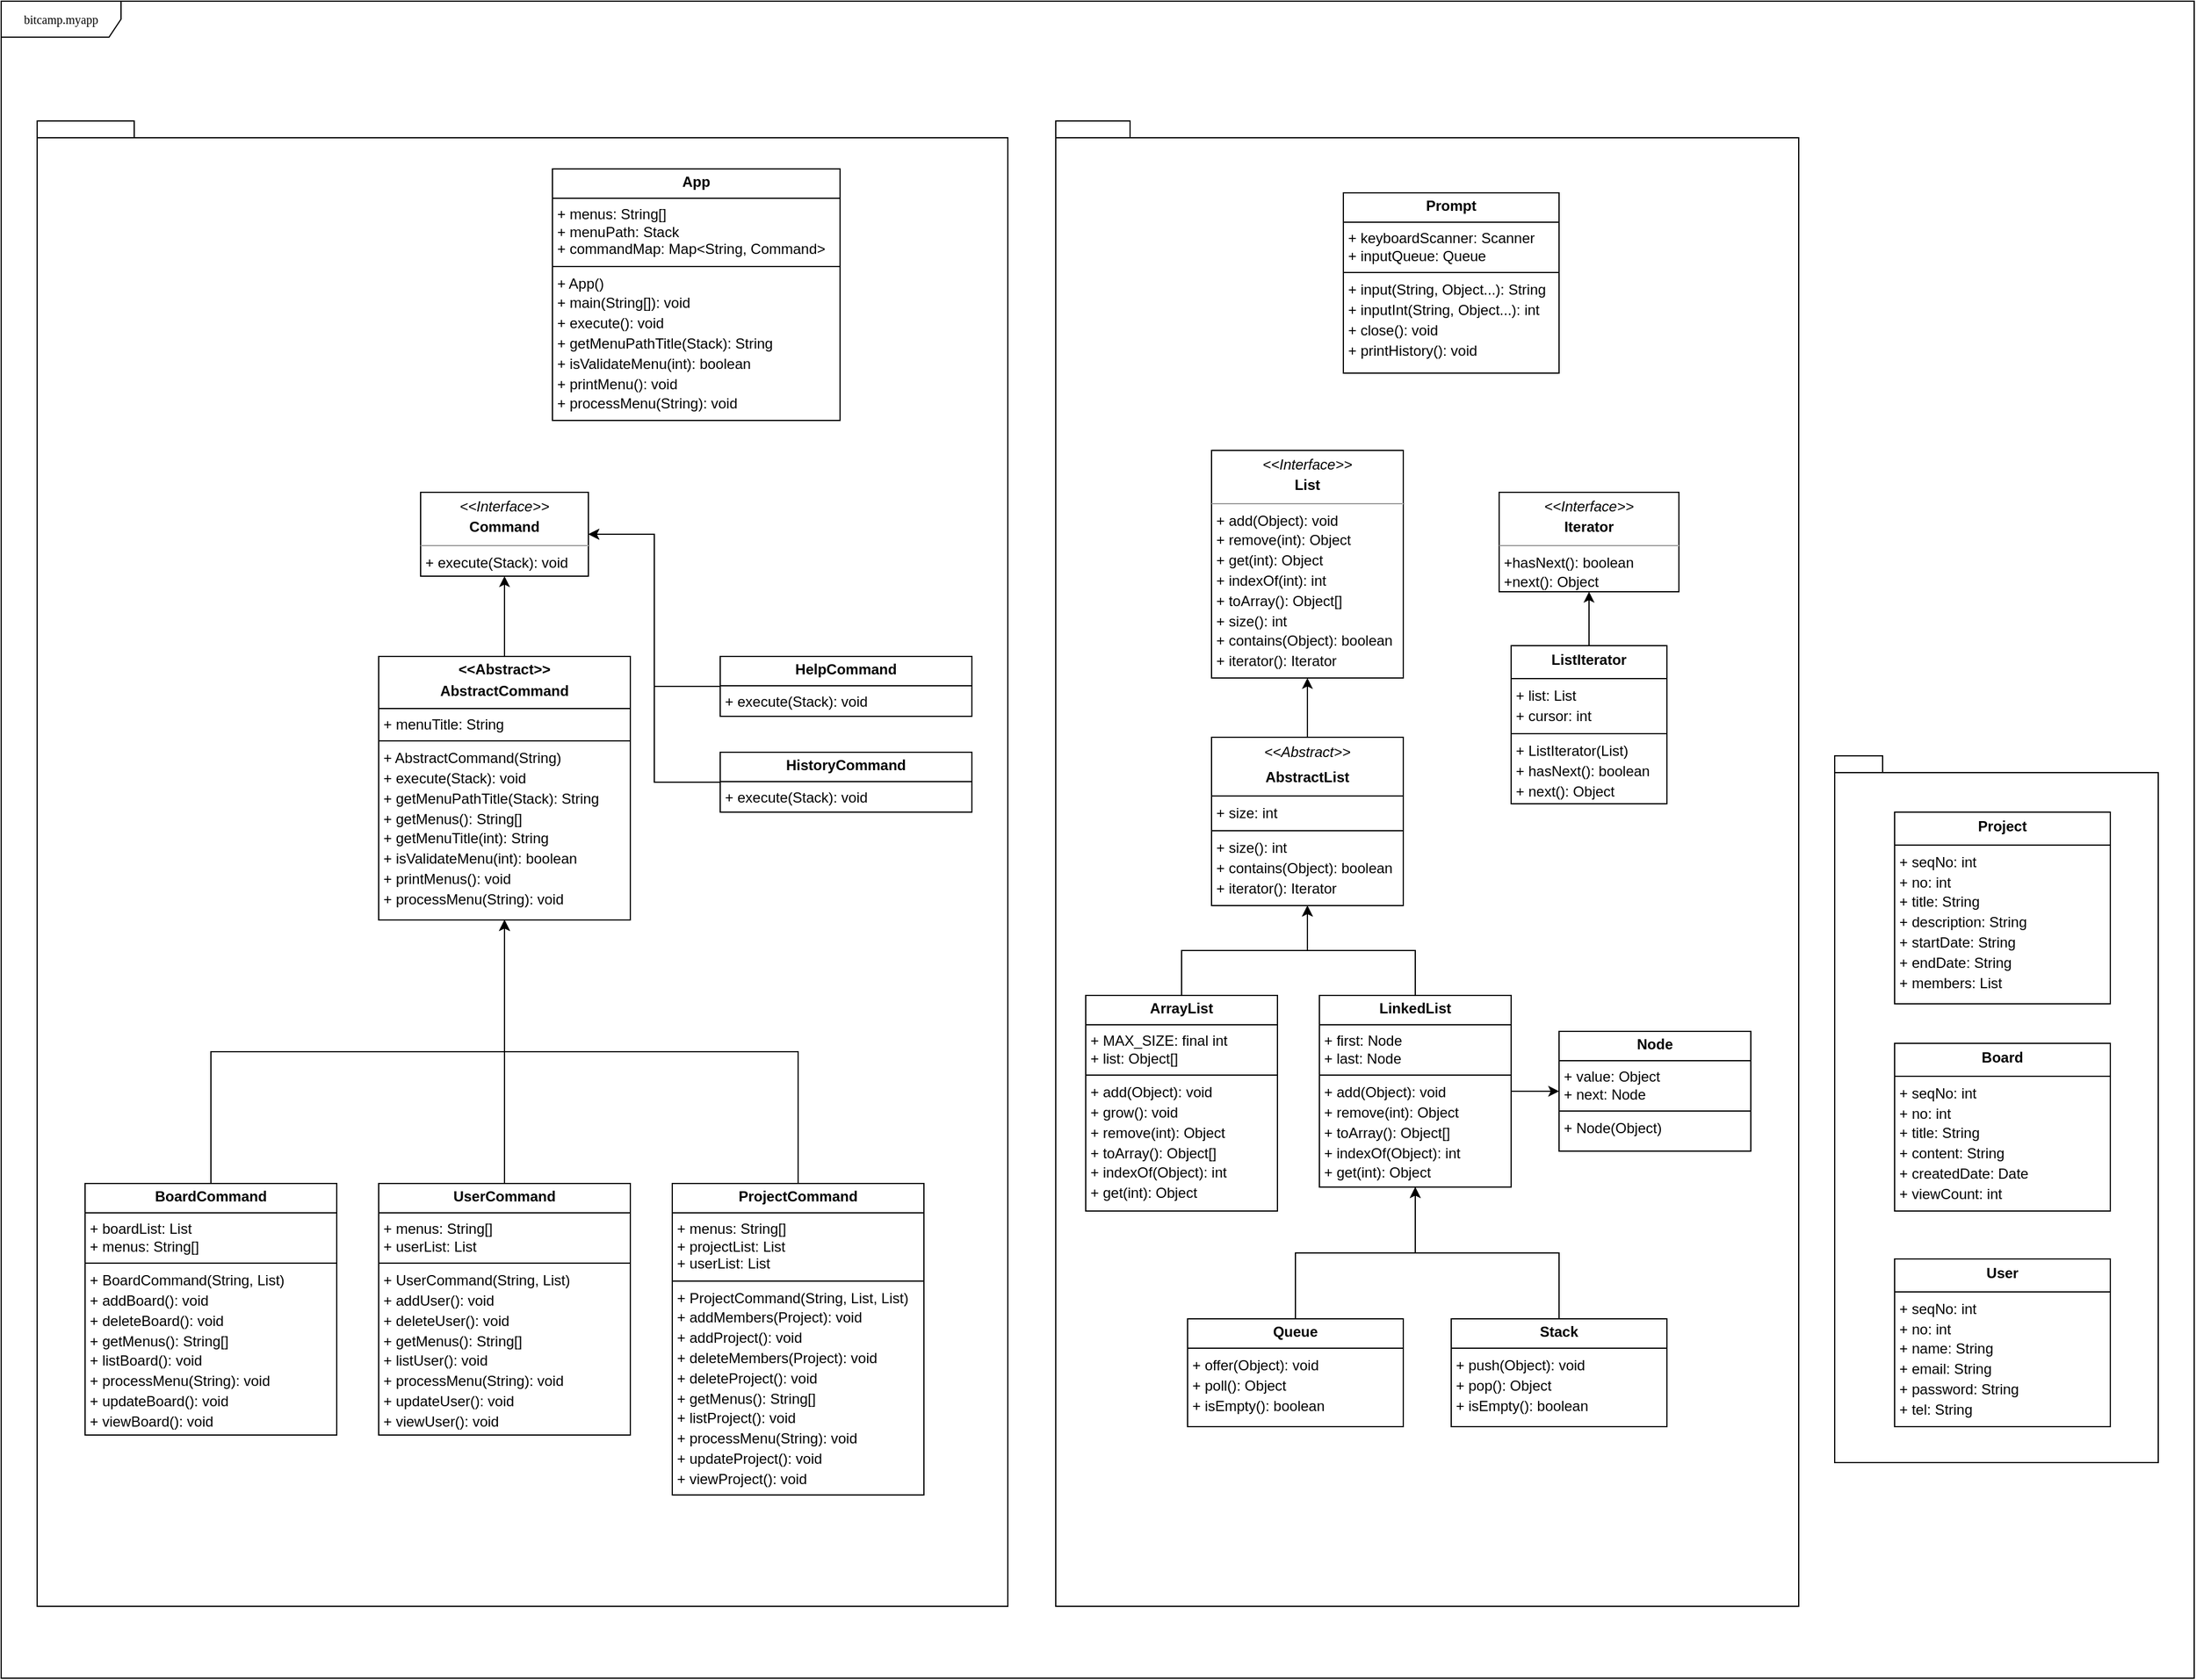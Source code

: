 <mxfile version="24.6.4" type="device">
  <diagram name="Page-1" id="c4acf3e9-155e-7222-9cf6-157b1a14988f">
    <mxGraphModel dx="1844" dy="1738" grid="1" gridSize="10" guides="1" tooltips="1" connect="1" arrows="1" fold="1" page="1" pageScale="1" pageWidth="850" pageHeight="1100" background="none" math="0" shadow="0">
      <root>
        <mxCell id="0" />
        <mxCell id="1" parent="0" />
        <mxCell id="17acba5748e5396b-1" value="bitcamp.myapp" style="shape=umlFrame;whiteSpace=wrap;html=1;rounded=0;shadow=0;comic=0;labelBackgroundColor=none;strokeWidth=1;fontFamily=Verdana;fontSize=10;align=center;width=100;height=30;" parent="1" vertex="1">
          <mxGeometry x="-650" y="-530" width="1830" height="1400" as="geometry" />
        </mxCell>
        <mxCell id="QHPLJwREnFtzY4DrA-oM-113" value="" style="shape=folder;fontStyle=1;spacingTop=10;tabWidth=40;tabHeight=14;tabPosition=left;html=1;whiteSpace=wrap;" vertex="1" parent="1">
          <mxGeometry x="880" y="100" width="270" height="590" as="geometry" />
        </mxCell>
        <mxCell id="QHPLJwREnFtzY4DrA-oM-112" value="" style="shape=folder;fontStyle=1;spacingTop=10;tabWidth=40;tabHeight=14;tabPosition=left;html=1;whiteSpace=wrap;" vertex="1" parent="1">
          <mxGeometry x="230" y="-430" width="620" height="1240" as="geometry" />
        </mxCell>
        <mxCell id="QHPLJwREnFtzY4DrA-oM-111" value="" style="shape=folder;fontStyle=1;spacingTop=10;tabWidth=40;tabHeight=14;tabPosition=left;html=1;whiteSpace=wrap;" vertex="1" parent="1">
          <mxGeometry x="-620" y="-430" width="810" height="1240" as="geometry" />
        </mxCell>
        <mxCell id="QHPLJwREnFtzY4DrA-oM-91" value="&lt;p style=&quot;margin:0px;margin-top:4px;text-align:center;&quot;&gt;&lt;b&gt;App&lt;/b&gt;&lt;/p&gt;&lt;hr size=&quot;1&quot; style=&quot;border-style:solid;&quot;&gt;&lt;p style=&quot;margin:0px;margin-left:4px;&quot;&gt;+ menus: String[]&lt;br&gt;&lt;/p&gt;&lt;p style=&quot;margin:0px;margin-left:4px;&quot;&gt;+ menuPath: Stack&lt;/p&gt;&lt;p style=&quot;margin:0px;margin-left:4px;&quot;&gt;+ commandMap: Map&amp;lt;String, Command&amp;gt;&lt;/p&gt;&lt;hr size=&quot;1&quot; style=&quot;border-style:solid;&quot;&gt;&lt;p style=&quot;margin: 0px 0px 0px 4px; line-height: 140%;&quot;&gt;+ App()&lt;br&gt;&lt;/p&gt;&lt;p style=&quot;margin: 0px 0px 0px 4px; line-height: 140%;&quot;&gt;+ main(String[]): void&lt;/p&gt;&lt;p style=&quot;margin: 0px 0px 0px 4px; line-height: 140%;&quot;&gt;+ execute(): void&lt;/p&gt;&lt;p style=&quot;margin: 0px 0px 0px 4px; line-height: 140%;&quot;&gt;+ getMenuPathTitle(Stack): String&lt;/p&gt;&lt;p style=&quot;margin: 0px 0px 0px 4px; line-height: 140%;&quot;&gt;+ isValidateMenu(int): boolean&lt;/p&gt;&lt;p style=&quot;margin: 0px 0px 0px 4px; line-height: 140%;&quot;&gt;+ printMenu(): void&lt;/p&gt;&lt;p style=&quot;margin: 0px 0px 0px 4px; line-height: 140%;&quot;&gt;+ processMenu(String): void&lt;/p&gt;" style="verticalAlign=top;align=left;overflow=fill;html=1;whiteSpace=wrap;" vertex="1" parent="1">
          <mxGeometry x="-190" y="-390" width="240" height="210" as="geometry" />
        </mxCell>
        <mxCell id="5d2195bd80daf111-18" value="&lt;p style=&quot;margin: 4px 0px 0px; text-align: center; line-height: 140%;&quot;&gt;&lt;i&gt;&amp;lt;&amp;lt;Interface&amp;gt;&amp;gt;&lt;/i&gt;&lt;br&gt;&lt;b&gt;Iterator&lt;/b&gt;&lt;/p&gt;&lt;hr style=&quot;line-height: 140%;&quot; size=&quot;1&quot;&gt;&lt;p style=&quot;margin: 0px 0px 0px 4px; line-height: 140%;&quot;&gt;+hasNext(): boolean&lt;/p&gt;&lt;p style=&quot;margin: 0px 0px 0px 4px; line-height: 140%;&quot;&gt;+next(): Object&lt;/p&gt;" style="verticalAlign=top;align=left;overflow=fill;fontSize=12;fontFamily=Helvetica;html=1;rounded=0;shadow=0;comic=0;labelBackgroundColor=none;strokeWidth=1;" parent="1" vertex="1">
          <mxGeometry x="600" y="-120" width="150" height="83" as="geometry" />
        </mxCell>
        <mxCell id="QHPLJwREnFtzY4DrA-oM-45" value="&lt;p style=&quot;margin: 4px 0px 0px; text-align: center; line-height: 140%;&quot;&gt;&lt;b&gt;ListIterator&lt;/b&gt;&lt;/p&gt;&lt;hr size=&quot;1&quot; style=&quot;border-style: solid; line-height: 140%;&quot;&gt;&lt;p style=&quot;margin: 0px 0px 0px 4px; line-height: 140%;&quot;&gt;+ list: List&lt;br&gt;+ cursor: int&lt;/p&gt;&lt;hr size=&quot;1&quot; style=&quot;border-style: solid; line-height: 140%;&quot;&gt;&lt;p style=&quot;margin: 0px 0px 0px 4px; line-height: 140%;&quot;&gt;+ ListIterator(List)&lt;br&gt;+ hasNext(): boolean&lt;/p&gt;&lt;p style=&quot;margin: 0px 0px 0px 4px; line-height: 140%;&quot;&gt;+ next(): Object&lt;br&gt;&lt;/p&gt;" style="verticalAlign=top;align=left;overflow=fill;html=1;whiteSpace=wrap;" vertex="1" parent="1">
          <mxGeometry x="610" y="8" width="130" height="132" as="geometry" />
        </mxCell>
        <mxCell id="QHPLJwREnFtzY4DrA-oM-50" style="edgeStyle=orthogonalEdgeStyle;rounded=0;orthogonalLoop=1;jettySize=auto;html=1;entryX=0.5;entryY=1;entryDx=0;entryDy=0;" edge="1" parent="1" source="QHPLJwREnFtzY4DrA-oM-45" target="5d2195bd80daf111-18">
          <mxGeometry relative="1" as="geometry" />
        </mxCell>
        <mxCell id="5d2195bd80daf111-12" value="&lt;p style=&quot;margin: 4px 0px 0px; text-align: center; line-height: 140%;&quot;&gt;&lt;i&gt;&amp;lt;&amp;lt;Interface&amp;gt;&amp;gt;&lt;/i&gt;&lt;br&gt;&lt;b&gt;Command&lt;/b&gt;&lt;/p&gt;&lt;hr style=&quot;line-height: 140%;&quot; size=&quot;1&quot;&gt;&lt;p style=&quot;margin: 0px 0px 0px 4px; line-height: 140%;&quot;&gt;+ execute(Stack): void&lt;/p&gt;" style="verticalAlign=top;align=left;overflow=fill;fontSize=12;fontFamily=Helvetica;html=1;rounded=0;shadow=0;comic=0;labelBackgroundColor=none;strokeWidth=1" parent="1" vertex="1">
          <mxGeometry x="-300" y="-120" width="140" height="70" as="geometry" />
        </mxCell>
        <mxCell id="QHPLJwREnFtzY4DrA-oM-49" value="&lt;p style=&quot;margin: 4px 0px 0px; text-align: center; line-height: 140%;&quot;&gt;&lt;i&gt;&amp;lt;&amp;lt;Interface&amp;gt;&amp;gt;&lt;/i&gt;&lt;br&gt;&lt;b&gt;List&lt;/b&gt;&lt;/p&gt;&lt;hr style=&quot;line-height: 140%;&quot; size=&quot;1&quot;&gt;&lt;p style=&quot;margin: 0px 0px 0px 4px; line-height: 140%;&quot;&gt;+ add(Object): void&lt;br&gt;+ remove(int): Object&lt;/p&gt;&lt;p style=&quot;margin: 0px 0px 0px 4px; line-height: 140%;&quot;&gt;+ get(int): Object&lt;br&gt;+ indexOf(int): int&lt;br&gt;&lt;/p&gt;&lt;p style=&quot;margin: 0px 0px 0px 4px; line-height: 140%;&quot;&gt;+ toArray(): Object[]&lt;br&gt;+ size(): int&lt;br&gt;&lt;/p&gt;&lt;p style=&quot;margin: 0px 0px 0px 4px; line-height: 140%;&quot;&gt;+ contains(Object): boolean&lt;br&gt;+ iterator(): Iterator&lt;br&gt;&lt;/p&gt;" style="verticalAlign=top;align=left;overflow=fill;fontSize=12;fontFamily=Helvetica;html=1;rounded=0;shadow=0;comic=0;labelBackgroundColor=none;strokeWidth=1" vertex="1" parent="1">
          <mxGeometry x="360" y="-155" width="160" height="190" as="geometry" />
        </mxCell>
        <mxCell id="QHPLJwREnFtzY4DrA-oM-71" style="edgeStyle=orthogonalEdgeStyle;rounded=0;orthogonalLoop=1;jettySize=auto;html=1;entryX=0.5;entryY=1;entryDx=0;entryDy=0;" edge="1" parent="1" source="QHPLJwREnFtzY4DrA-oM-65" target="QHPLJwREnFtzY4DrA-oM-49">
          <mxGeometry relative="1" as="geometry" />
        </mxCell>
        <mxCell id="QHPLJwREnFtzY4DrA-oM-65" value="&lt;p style=&quot;margin: 4px 0px 0px; text-align: center; line-height: 140%;&quot;&gt;&lt;i style=&quot;text-wrap: nowrap;&quot;&gt;&amp;lt;&amp;lt;Abstract&amp;gt;&amp;gt;&lt;/i&gt;&lt;b&gt;&lt;br&gt;&lt;/b&gt;&lt;/p&gt;&lt;p style=&quot;margin: 4px 0px 0px; text-align: center; line-height: 140%;&quot;&gt;&lt;b&gt;AbstractList&lt;/b&gt;&lt;/p&gt;&lt;hr size=&quot;1&quot; style=&quot;border-style: solid; line-height: 140%;&quot;&gt;&lt;p style=&quot;margin: 0px 0px 0px 4px; line-height: 140%;&quot;&gt;+ size: int&lt;/p&gt;&lt;hr size=&quot;1&quot; style=&quot;border-style: solid; line-height: 140%;&quot;&gt;&lt;p style=&quot;margin: 0px 0px 0px 4px; line-height: 140%;&quot;&gt;+ size(): int&lt;/p&gt;&lt;p style=&quot;margin: 0px 0px 0px 4px; line-height: 140%;&quot;&gt;+ contains(Object): boolean&lt;/p&gt;&lt;p style=&quot;margin: 0px 0px 0px 4px; line-height: 140%;&quot;&gt;+ iterator(): Iterator&lt;/p&gt;" style="verticalAlign=top;align=left;overflow=fill;html=1;whiteSpace=wrap;" vertex="1" parent="1">
          <mxGeometry x="360" y="84.5" width="160" height="140.5" as="geometry" />
        </mxCell>
        <mxCell id="QHPLJwREnFtzY4DrA-oM-78" style="edgeStyle=orthogonalEdgeStyle;rounded=0;orthogonalLoop=1;jettySize=auto;html=1;exitX=0.5;exitY=0;exitDx=0;exitDy=0;entryX=0.5;entryY=1;entryDx=0;entryDy=0;" edge="1" parent="1" source="QHPLJwREnFtzY4DrA-oM-77" target="QHPLJwREnFtzY4DrA-oM-65">
          <mxGeometry relative="1" as="geometry" />
        </mxCell>
        <mxCell id="QHPLJwREnFtzY4DrA-oM-77" value="&lt;p style=&quot;margin:0px;margin-top:4px;text-align:center;&quot;&gt;&lt;b style=&quot;background-color: initial;&quot;&gt;ArrayList&lt;/b&gt;&lt;br&gt;&lt;/p&gt;&lt;hr size=&quot;1&quot; style=&quot;border-style:solid;&quot;&gt;&lt;p style=&quot;margin:0px;margin-left:4px;&quot;&gt;+ MAX_SIZE: final int&lt;/p&gt;&lt;p style=&quot;margin:0px;margin-left:4px;&quot;&gt;+ list: Object[]&lt;/p&gt;&lt;hr size=&quot;1&quot; style=&quot;border-style:solid;&quot;&gt;&lt;p style=&quot;margin: 0px 0px 0px 4px; line-height: 140%;&quot;&gt;+ add(Object): void&lt;/p&gt;&lt;p style=&quot;margin: 0px 0px 0px 4px; line-height: 140%;&quot;&gt;+ grow(): void&lt;/p&gt;&lt;p style=&quot;margin: 0px 0px 0px 4px; line-height: 140%;&quot;&gt;+ remove(int): Object&lt;/p&gt;&lt;p style=&quot;margin: 0px 0px 0px 4px; line-height: 140%;&quot;&gt;+ toArray(): Object[]&lt;/p&gt;&lt;p style=&quot;margin: 0px 0px 0px 4px; line-height: 140%;&quot;&gt;+ indexOf(Object): int&lt;/p&gt;&lt;p style=&quot;margin: 0px 0px 0px 4px; line-height: 140%;&quot;&gt;+ get(int): Object&lt;/p&gt;" style="verticalAlign=top;align=left;overflow=fill;html=1;whiteSpace=wrap;" vertex="1" parent="1">
          <mxGeometry x="255" y="300" width="160" height="180" as="geometry" />
        </mxCell>
        <mxCell id="QHPLJwREnFtzY4DrA-oM-80" style="edgeStyle=orthogonalEdgeStyle;rounded=0;orthogonalLoop=1;jettySize=auto;html=1;exitX=0.5;exitY=0;exitDx=0;exitDy=0;entryX=0.5;entryY=1;entryDx=0;entryDy=0;" edge="1" parent="1" source="QHPLJwREnFtzY4DrA-oM-79" target="QHPLJwREnFtzY4DrA-oM-65">
          <mxGeometry relative="1" as="geometry" />
        </mxCell>
        <mxCell id="QHPLJwREnFtzY4DrA-oM-82" style="edgeStyle=orthogonalEdgeStyle;rounded=0;orthogonalLoop=1;jettySize=auto;html=1;exitX=0.5;exitY=0;exitDx=0;exitDy=0;entryX=0;entryY=0.5;entryDx=0;entryDy=0;" edge="1" parent="1" source="QHPLJwREnFtzY4DrA-oM-79" target="QHPLJwREnFtzY4DrA-oM-81">
          <mxGeometry relative="1" as="geometry">
            <Array as="points">
              <mxPoint x="530" y="380" />
            </Array>
          </mxGeometry>
        </mxCell>
        <mxCell id="QHPLJwREnFtzY4DrA-oM-79" value="&lt;p style=&quot;margin:0px;margin-top:4px;text-align:center;&quot;&gt;&lt;b&gt;LinkedList&lt;/b&gt;&lt;/p&gt;&lt;hr size=&quot;1&quot; style=&quot;border-style:solid;&quot;&gt;&lt;p style=&quot;margin:0px;margin-left:4px;&quot;&gt;+ first: Node&lt;br&gt;&lt;/p&gt;&lt;p style=&quot;margin:0px;margin-left:4px;&quot;&gt;+ last: Node&lt;/p&gt;&lt;hr size=&quot;1&quot; style=&quot;border-style:solid;&quot;&gt;&lt;p style=&quot;margin: 0px 0px 0px 4px; line-height: 140%;&quot;&gt;+ add(Object): void&lt;/p&gt;&lt;p style=&quot;margin: 0px 0px 0px 4px; line-height: 140%;&quot;&gt;+ remove(int): Object&lt;/p&gt;&lt;p style=&quot;margin: 0px 0px 0px 4px; line-height: 140%;&quot;&gt;+ toArray(): Object[]&lt;/p&gt;&lt;p style=&quot;margin: 0px 0px 0px 4px; line-height: 140%;&quot;&gt;+ indexOf(Object): int&lt;/p&gt;&lt;p style=&quot;margin: 0px 0px 0px 4px; line-height: 140%;&quot;&gt;+ get(int): Object&lt;/p&gt;" style="verticalAlign=top;align=left;overflow=fill;html=1;whiteSpace=wrap;" vertex="1" parent="1">
          <mxGeometry x="450" y="300" width="160" height="160" as="geometry" />
        </mxCell>
        <mxCell id="QHPLJwREnFtzY4DrA-oM-81" value="&lt;p style=&quot;margin:0px;margin-top:4px;text-align:center;&quot;&gt;&lt;b&gt;Node&lt;/b&gt;&lt;/p&gt;&lt;hr size=&quot;1&quot; style=&quot;border-style:solid;&quot;&gt;&lt;p style=&quot;margin:0px;margin-left:4px;&quot;&gt;+ value: Object&lt;br&gt;&lt;/p&gt;&lt;p style=&quot;margin:0px;margin-left:4px;&quot;&gt;+ next: Node&lt;/p&gt;&lt;hr size=&quot;1&quot; style=&quot;border-style:solid;&quot;&gt;&lt;p style=&quot;margin: 0px 0px 0px 4px; line-height: 140%;&quot;&gt;+ Node(Object)&lt;br&gt;&lt;/p&gt;" style="verticalAlign=top;align=left;overflow=fill;html=1;whiteSpace=wrap;" vertex="1" parent="1">
          <mxGeometry x="650" y="330" width="160" height="100" as="geometry" />
        </mxCell>
        <mxCell id="QHPLJwREnFtzY4DrA-oM-83" value="&lt;p style=&quot;margin:0px;margin-top:4px;text-align:center;&quot;&gt;&lt;b style=&quot;background-color: initial;&quot;&gt;Prompt&lt;/b&gt;&lt;br&gt;&lt;/p&gt;&lt;hr size=&quot;1&quot; style=&quot;border-style:solid;&quot;&gt;&lt;p style=&quot;margin:0px;margin-left:4px;&quot;&gt;+ keyboardScanner: Scanner&lt;br&gt;&lt;/p&gt;&lt;p style=&quot;margin:0px;margin-left:4px;&quot;&gt;+ inputQueue: Queue&lt;/p&gt;&lt;hr size=&quot;1&quot; style=&quot;border-style:solid;&quot;&gt;&lt;p style=&quot;margin: 0px 0px 0px 4px; line-height: 140%;&quot;&gt;+ input(String, Object...): String&lt;br&gt;&lt;/p&gt;&lt;p style=&quot;margin: 0px 0px 0px 4px; line-height: 140%;&quot;&gt;+ inputInt(String, Object...): int&lt;/p&gt;&lt;p style=&quot;margin: 0px 0px 0px 4px; line-height: 140%;&quot;&gt;+ close(): void&lt;/p&gt;&lt;p style=&quot;margin: 0px 0px 0px 4px; line-height: 140%;&quot;&gt;+ printHistory(): void&lt;/p&gt;" style="verticalAlign=top;align=left;overflow=fill;html=1;whiteSpace=wrap;" vertex="1" parent="1">
          <mxGeometry x="470" y="-370" width="180" height="150.5" as="geometry" />
        </mxCell>
        <mxCell id="QHPLJwREnFtzY4DrA-oM-86" style="edgeStyle=orthogonalEdgeStyle;rounded=0;orthogonalLoop=1;jettySize=auto;html=1;entryX=0.5;entryY=1;entryDx=0;entryDy=0;" edge="1" parent="1" source="QHPLJwREnFtzY4DrA-oM-84" target="QHPLJwREnFtzY4DrA-oM-79">
          <mxGeometry relative="1" as="geometry" />
        </mxCell>
        <mxCell id="QHPLJwREnFtzY4DrA-oM-84" value="&lt;p style=&quot;margin:0px;margin-top:4px;text-align:center;&quot;&gt;&lt;b style=&quot;background-color: initial;&quot;&gt;Queue&lt;/b&gt;&lt;/p&gt;&lt;hr size=&quot;1&quot; style=&quot;border-style:solid;&quot;&gt;&lt;p style=&quot;margin: 0px 0px 0px 4px; line-height: 140%;&quot;&gt;+ offer(Object): void&lt;/p&gt;&lt;p style=&quot;margin: 0px 0px 0px 4px; line-height: 140%;&quot;&gt;+ poll(): Object&lt;/p&gt;&lt;p style=&quot;margin: 0px 0px 0px 4px; line-height: 140%;&quot;&gt;+ isEmpty(): boolean&lt;/p&gt;" style="verticalAlign=top;align=left;overflow=fill;html=1;whiteSpace=wrap;" vertex="1" parent="1">
          <mxGeometry x="340" y="570" width="180" height="90" as="geometry" />
        </mxCell>
        <mxCell id="QHPLJwREnFtzY4DrA-oM-87" style="edgeStyle=orthogonalEdgeStyle;rounded=0;orthogonalLoop=1;jettySize=auto;html=1;exitX=0.5;exitY=0;exitDx=0;exitDy=0;entryX=0.5;entryY=1;entryDx=0;entryDy=0;" edge="1" parent="1" source="QHPLJwREnFtzY4DrA-oM-85" target="QHPLJwREnFtzY4DrA-oM-79">
          <mxGeometry relative="1" as="geometry" />
        </mxCell>
        <mxCell id="QHPLJwREnFtzY4DrA-oM-85" value="&lt;p style=&quot;margin:0px;margin-top:4px;text-align:center;&quot;&gt;&lt;b&gt;Stack&lt;/b&gt;&lt;/p&gt;&lt;hr size=&quot;1&quot; style=&quot;border-style:solid;&quot;&gt;&lt;p style=&quot;margin: 0px 0px 0px 4px; line-height: 140%;&quot;&gt;+ push(Object): void&lt;/p&gt;&lt;p style=&quot;margin: 0px 0px 0px 4px; line-height: 140%;&quot;&gt;+ pop(): Object&lt;/p&gt;&lt;p style=&quot;margin: 0px 0px 0px 4px; line-height: 140%;&quot;&gt;+ isEmpty(): boolean&lt;/p&gt;" style="verticalAlign=top;align=left;overflow=fill;html=1;whiteSpace=wrap;" vertex="1" parent="1">
          <mxGeometry x="560" y="570" width="180" height="90" as="geometry" />
        </mxCell>
        <mxCell id="QHPLJwREnFtzY4DrA-oM-88" value="&lt;p style=&quot;margin: 4px 0px 0px; text-align: center; line-height: 140%;&quot;&gt;&lt;b&gt;Board&lt;/b&gt;&lt;/p&gt;&lt;hr size=&quot;1&quot; style=&quot;border-style: solid; line-height: 140%;&quot;&gt;&lt;p style=&quot;margin: 0px 0px 0px 4px; line-height: 140%;&quot;&gt;+ seqNo: int&lt;br&gt;&lt;/p&gt;&lt;p style=&quot;margin: 0px 0px 0px 4px; line-height: 140%;&quot;&gt;+ no: int&lt;/p&gt;&lt;p style=&quot;margin: 0px 0px 0px 4px; line-height: 140%;&quot;&gt;+ title: String&lt;/p&gt;&lt;p style=&quot;margin: 0px 0px 0px 4px; line-height: 140%;&quot;&gt;+ content: String&lt;/p&gt;&lt;p style=&quot;margin: 0px 0px 0px 4px; line-height: 140%;&quot;&gt;+ createdDate: Date&lt;/p&gt;&lt;p style=&quot;margin: 0px 0px 0px 4px; line-height: 140%;&quot;&gt;+ viewCount: int&lt;/p&gt;" style="verticalAlign=top;align=left;overflow=fill;html=1;whiteSpace=wrap;" vertex="1" parent="1">
          <mxGeometry x="930" y="340" width="180" height="140" as="geometry" />
        </mxCell>
        <mxCell id="QHPLJwREnFtzY4DrA-oM-89" value="&lt;p style=&quot;margin: 4px 0px 0px; text-align: center; line-height: 140%;&quot;&gt;&lt;b&gt;Project&lt;/b&gt;&lt;/p&gt;&lt;hr size=&quot;1&quot; style=&quot;border-style: solid; line-height: 140%;&quot;&gt;&lt;p style=&quot;margin: 0px 0px 0px 4px; line-height: 140%;&quot;&gt;+ seqNo: int&lt;br&gt;&lt;/p&gt;&lt;p style=&quot;margin: 0px 0px 0px 4px; line-height: 140%;&quot;&gt;+ no: int&lt;/p&gt;&lt;p style=&quot;margin: 0px 0px 0px 4px; line-height: 140%;&quot;&gt;+ title: String&lt;/p&gt;&lt;p style=&quot;margin: 0px 0px 0px 4px; line-height: 140%;&quot;&gt;+ description: String&lt;/p&gt;&lt;p style=&quot;margin: 0px 0px 0px 4px; line-height: 140%;&quot;&gt;+ startDate: String&lt;/p&gt;&lt;p style=&quot;margin: 0px 0px 0px 4px; line-height: 140%;&quot;&gt;+ endDate: String&lt;/p&gt;&lt;p style=&quot;margin: 0px 0px 0px 4px; line-height: 140%;&quot;&gt;+ members: List&lt;/p&gt;" style="verticalAlign=top;align=left;overflow=fill;html=1;whiteSpace=wrap;" vertex="1" parent="1">
          <mxGeometry x="930" y="147" width="180" height="160" as="geometry" />
        </mxCell>
        <mxCell id="QHPLJwREnFtzY4DrA-oM-90" value="&lt;p style=&quot;margin: 4px 0px 0px; text-align: center; line-height: 140%;&quot;&gt;&lt;b&gt;User&lt;/b&gt;&lt;/p&gt;&lt;hr size=&quot;1&quot; style=&quot;border-style: solid; line-height: 140%;&quot;&gt;&lt;p style=&quot;margin: 0px 0px 0px 4px; line-height: 140%;&quot;&gt;+ seqNo: int&lt;br&gt;&lt;/p&gt;&lt;p style=&quot;margin: 0px 0px 0px 4px; line-height: 140%;&quot;&gt;+ no: int&lt;/p&gt;&lt;p style=&quot;margin: 0px 0px 0px 4px; line-height: 140%;&quot;&gt;+ name: String&lt;/p&gt;&lt;p style=&quot;margin: 0px 0px 0px 4px; line-height: 140%;&quot;&gt;+ email: String&lt;/p&gt;&lt;p style=&quot;margin: 0px 0px 0px 4px; line-height: 140%;&quot;&gt;+ password: String&lt;/p&gt;&lt;p style=&quot;margin: 0px 0px 0px 4px; line-height: 140%;&quot;&gt;+ tel: String&lt;/p&gt;" style="verticalAlign=top;align=left;overflow=fill;html=1;whiteSpace=wrap;" vertex="1" parent="1">
          <mxGeometry x="930" y="520" width="180" height="140" as="geometry" />
        </mxCell>
        <mxCell id="QHPLJwREnFtzY4DrA-oM-94" style="edgeStyle=orthogonalEdgeStyle;rounded=0;orthogonalLoop=1;jettySize=auto;html=1;entryX=0.5;entryY=1;entryDx=0;entryDy=0;" edge="1" parent="1" source="QHPLJwREnFtzY4DrA-oM-93" target="5d2195bd80daf111-12">
          <mxGeometry relative="1" as="geometry" />
        </mxCell>
        <mxCell id="QHPLJwREnFtzY4DrA-oM-93" value="&lt;p style=&quot;margin:0px;margin-top:4px;text-align:center;&quot;&gt;&lt;b&gt;&amp;lt;&amp;lt;Abstract&amp;gt;&amp;gt;&lt;/b&gt;&lt;/p&gt;&lt;p style=&quot;margin:0px;margin-top:4px;text-align:center;&quot;&gt;&lt;b&gt;AbstractCommand&lt;/b&gt;&lt;/p&gt;&lt;hr size=&quot;1&quot; style=&quot;border-style:solid;&quot;&gt;&lt;p style=&quot;margin:0px;margin-left:4px;&quot;&gt;+ menuTitle: String&lt;br&gt;&lt;/p&gt;&lt;hr size=&quot;1&quot; style=&quot;border-style:solid;&quot;&gt;&lt;p style=&quot;margin: 0px 0px 0px 4px; line-height: 140%;&quot;&gt;+ AbstractCommand(String)&lt;br&gt;&lt;/p&gt;&lt;p style=&quot;margin: 0px 0px 0px 4px; line-height: 140%;&quot;&gt;+ execute(Stack): void&lt;/p&gt;&lt;p style=&quot;margin: 0px 0px 0px 4px; line-height: 140%;&quot;&gt;+ getMenuPathTitle(Stack): String&lt;/p&gt;&lt;p style=&quot;margin: 0px 0px 0px 4px; line-height: 140%;&quot;&gt;+ getMenus(): String[]&lt;/p&gt;&lt;p style=&quot;margin: 0px 0px 0px 4px; line-height: 140%;&quot;&gt;+ getMenuTitle(int): String&lt;/p&gt;&lt;p style=&quot;margin: 0px 0px 0px 4px; line-height: 140%;&quot;&gt;+ isValidateMenu(int): boolean&lt;/p&gt;&lt;p style=&quot;margin: 0px 0px 0px 4px; line-height: 140%;&quot;&gt;+ printMenus(): void&lt;/p&gt;&lt;p style=&quot;margin: 0px 0px 0px 4px; line-height: 140%;&quot;&gt;+ processMenu(String): void&lt;/p&gt;" style="verticalAlign=top;align=left;overflow=fill;html=1;whiteSpace=wrap;" vertex="1" parent="1">
          <mxGeometry x="-335" y="17" width="210" height="220" as="geometry" />
        </mxCell>
        <mxCell id="QHPLJwREnFtzY4DrA-oM-104" style="edgeStyle=orthogonalEdgeStyle;rounded=0;orthogonalLoop=1;jettySize=auto;html=1;exitX=0.5;exitY=0;exitDx=0;exitDy=0;entryX=0.5;entryY=1;entryDx=0;entryDy=0;" edge="1" parent="1" source="QHPLJwREnFtzY4DrA-oM-95" target="QHPLJwREnFtzY4DrA-oM-93">
          <mxGeometry relative="1" as="geometry" />
        </mxCell>
        <mxCell id="QHPLJwREnFtzY4DrA-oM-95" value="&lt;p style=&quot;margin:0px;margin-top:4px;text-align:center;&quot;&gt;&lt;b&gt;BoardCommand&lt;/b&gt;&lt;/p&gt;&lt;hr size=&quot;1&quot; style=&quot;border-style:solid;&quot;&gt;&lt;p style=&quot;margin:0px;margin-left:4px;&quot;&gt;+ boardList: List&lt;br&gt;&lt;/p&gt;&lt;p style=&quot;margin:0px;margin-left:4px;&quot;&gt;+ menus: String[]&lt;/p&gt;&lt;hr size=&quot;1&quot; style=&quot;border-style:solid;&quot;&gt;&lt;p style=&quot;margin: 0px 0px 0px 4px; line-height: 140%;&quot;&gt;+ BoardCommand(String, List)&lt;br&gt;&lt;/p&gt;&lt;p style=&quot;margin: 0px 0px 0px 4px; line-height: 140%;&quot;&gt;+ addBoard(): void&lt;/p&gt;&lt;p style=&quot;margin: 0px 0px 0px 4px; line-height: 140%;&quot;&gt;+ deleteBoard(): void&lt;/p&gt;&lt;p style=&quot;margin: 0px 0px 0px 4px; line-height: 140%;&quot;&gt;+ getMenus(): String[]&lt;/p&gt;&lt;p style=&quot;margin: 0px 0px 0px 4px; line-height: 140%;&quot;&gt;+ listBoard(): void&lt;/p&gt;&lt;p style=&quot;margin: 0px 0px 0px 4px; line-height: 140%;&quot;&gt;+ processMenu(String): void&lt;/p&gt;&lt;p style=&quot;margin: 0px 0px 0px 4px; line-height: 140%;&quot;&gt;+ updateBoard(): void&lt;/p&gt;&lt;p style=&quot;margin: 0px 0px 0px 4px; line-height: 140%;&quot;&gt;+ viewBoard(): void&lt;/p&gt;" style="verticalAlign=top;align=left;overflow=fill;html=1;whiteSpace=wrap;" vertex="1" parent="1">
          <mxGeometry x="-580" y="457" width="210" height="210" as="geometry" />
        </mxCell>
        <mxCell id="QHPLJwREnFtzY4DrA-oM-100" style="edgeStyle=orthogonalEdgeStyle;rounded=0;orthogonalLoop=1;jettySize=auto;html=1;exitX=0;exitY=0.5;exitDx=0;exitDy=0;entryX=1;entryY=0.5;entryDx=0;entryDy=0;" edge="1" parent="1" source="QHPLJwREnFtzY4DrA-oM-96" target="5d2195bd80daf111-12">
          <mxGeometry relative="1" as="geometry" />
        </mxCell>
        <mxCell id="QHPLJwREnFtzY4DrA-oM-96" value="&lt;p style=&quot;margin:0px;margin-top:4px;text-align:center;&quot;&gt;&lt;b&gt;HelpCommand&lt;/b&gt;&lt;/p&gt;&lt;hr size=&quot;1&quot; style=&quot;border-style:solid;&quot;&gt;&lt;p style=&quot;margin:0px;margin-left:4px;&quot;&gt;+ execute(Stack): void&lt;/p&gt;" style="verticalAlign=top;align=left;overflow=fill;html=1;whiteSpace=wrap;" vertex="1" parent="1">
          <mxGeometry x="-50" y="17" width="210" height="50" as="geometry" />
        </mxCell>
        <mxCell id="QHPLJwREnFtzY4DrA-oM-102" style="edgeStyle=orthogonalEdgeStyle;rounded=0;orthogonalLoop=1;jettySize=auto;html=1;exitX=0;exitY=0.5;exitDx=0;exitDy=0;entryX=1;entryY=0.5;entryDx=0;entryDy=0;" edge="1" parent="1" source="QHPLJwREnFtzY4DrA-oM-97" target="5d2195bd80daf111-12">
          <mxGeometry relative="1" as="geometry" />
        </mxCell>
        <mxCell id="QHPLJwREnFtzY4DrA-oM-97" value="&lt;p style=&quot;margin:0px;margin-top:4px;text-align:center;&quot;&gt;&lt;b&gt;HistoryCommand&lt;/b&gt;&lt;/p&gt;&lt;hr size=&quot;1&quot; style=&quot;border-style:solid;&quot;&gt;&lt;p style=&quot;margin:0px;margin-left:4px;&quot;&gt;+ execute(Stack): void&lt;/p&gt;" style="verticalAlign=top;align=left;overflow=fill;html=1;whiteSpace=wrap;" vertex="1" parent="1">
          <mxGeometry x="-50" y="97" width="210" height="50" as="geometry" />
        </mxCell>
        <mxCell id="QHPLJwREnFtzY4DrA-oM-106" style="edgeStyle=orthogonalEdgeStyle;rounded=0;orthogonalLoop=1;jettySize=auto;html=1;exitX=0.5;exitY=0;exitDx=0;exitDy=0;entryX=0.5;entryY=1;entryDx=0;entryDy=0;" edge="1" parent="1" source="QHPLJwREnFtzY4DrA-oM-98" target="QHPLJwREnFtzY4DrA-oM-93">
          <mxGeometry relative="1" as="geometry" />
        </mxCell>
        <mxCell id="QHPLJwREnFtzY4DrA-oM-98" value="&lt;p style=&quot;margin:0px;margin-top:4px;text-align:center;&quot;&gt;&lt;b&gt;ProjectCommand&lt;/b&gt;&lt;/p&gt;&lt;hr size=&quot;1&quot; style=&quot;border-style:solid;&quot;&gt;&lt;p style=&quot;margin:0px;margin-left:4px;&quot;&gt;+ menus: String[]&lt;br&gt;&lt;/p&gt;&lt;p style=&quot;margin:0px;margin-left:4px;&quot;&gt;+ projectList: List&lt;/p&gt;&lt;p style=&quot;margin:0px;margin-left:4px;&quot;&gt;+ userList: List&lt;/p&gt;&lt;hr size=&quot;1&quot; style=&quot;border-style:solid;&quot;&gt;&lt;p style=&quot;margin: 0px 0px 0px 4px; line-height: 140%;&quot;&gt;+ ProjectCommand(String, List, List)&lt;br&gt;&lt;/p&gt;&lt;p style=&quot;margin: 0px 0px 0px 4px; line-height: 140%;&quot;&gt;+ addMembers(Project): void&lt;/p&gt;&lt;p style=&quot;margin: 0px 0px 0px 4px; line-height: 140%;&quot;&gt;+ addProject(): void&lt;/p&gt;&lt;p style=&quot;margin: 0px 0px 0px 4px; line-height: 140%;&quot;&gt;+ deleteMembers(Project): void&lt;/p&gt;&lt;p style=&quot;margin: 0px 0px 0px 4px; line-height: 140%;&quot;&gt;+ deleteProject(): void&lt;/p&gt;&lt;p style=&quot;margin: 0px 0px 0px 4px; line-height: 140%;&quot;&gt;+ getMenus(): String[]&lt;/p&gt;&lt;p style=&quot;margin: 0px 0px 0px 4px; line-height: 140%;&quot;&gt;+ listProject(): void&lt;/p&gt;&lt;p style=&quot;margin: 0px 0px 0px 4px; line-height: 140%;&quot;&gt;+ processMenu(String): void&lt;/p&gt;&lt;p style=&quot;margin: 0px 0px 0px 4px; line-height: 140%;&quot;&gt;+ updateProject(): void&lt;/p&gt;&lt;p style=&quot;margin: 0px 0px 0px 4px; line-height: 140%;&quot;&gt;+ viewProject(): void&lt;/p&gt;" style="verticalAlign=top;align=left;overflow=fill;html=1;whiteSpace=wrap;" vertex="1" parent="1">
          <mxGeometry x="-90" y="457" width="210" height="260" as="geometry" />
        </mxCell>
        <mxCell id="QHPLJwREnFtzY4DrA-oM-107" style="edgeStyle=orthogonalEdgeStyle;rounded=0;orthogonalLoop=1;jettySize=auto;html=1;exitX=0.5;exitY=0;exitDx=0;exitDy=0;entryX=0.5;entryY=1;entryDx=0;entryDy=0;" edge="1" parent="1" source="QHPLJwREnFtzY4DrA-oM-99" target="QHPLJwREnFtzY4DrA-oM-93">
          <mxGeometry relative="1" as="geometry" />
        </mxCell>
        <mxCell id="QHPLJwREnFtzY4DrA-oM-99" value="&lt;p style=&quot;margin:0px;margin-top:4px;text-align:center;&quot;&gt;&lt;b&gt;UserCommand&lt;/b&gt;&lt;/p&gt;&lt;hr size=&quot;1&quot; style=&quot;border-style:solid;&quot;&gt;&lt;p style=&quot;margin:0px;margin-left:4px;&quot;&gt;+ menus: String[]&lt;br&gt;&lt;/p&gt;&lt;p style=&quot;margin:0px;margin-left:4px;&quot;&gt;+ userList: List&lt;/p&gt;&lt;hr size=&quot;1&quot; style=&quot;border-style:solid;&quot;&gt;&lt;p style=&quot;margin: 0px 0px 0px 4px; line-height: 140%;&quot;&gt;+ UserCommand(String, List)&lt;/p&gt;&lt;p style=&quot;margin: 0px 0px 0px 4px; line-height: 140%;&quot;&gt;+ addUser(): void&lt;/p&gt;&lt;p style=&quot;margin: 0px 0px 0px 4px; line-height: 140%;&quot;&gt;+ deleteUser(): void&lt;/p&gt;&lt;p style=&quot;margin: 0px 0px 0px 4px; line-height: 140%;&quot;&gt;+ getMenus(): String[]&lt;/p&gt;&lt;p style=&quot;margin: 0px 0px 0px 4px; line-height: 140%;&quot;&gt;+ listUser(): void&lt;/p&gt;&lt;p style=&quot;margin: 0px 0px 0px 4px; line-height: 140%;&quot;&gt;+ processMenu(String): void&lt;/p&gt;&lt;p style=&quot;margin: 0px 0px 0px 4px; line-height: 140%;&quot;&gt;+ updateUser(): void&lt;/p&gt;&lt;p style=&quot;margin: 0px 0px 0px 4px; line-height: 140%;&quot;&gt;+ viewUser(): void&lt;/p&gt;" style="verticalAlign=top;align=left;overflow=fill;html=1;whiteSpace=wrap;" vertex="1" parent="1">
          <mxGeometry x="-335" y="457" width="210" height="210" as="geometry" />
        </mxCell>
      </root>
    </mxGraphModel>
  </diagram>
</mxfile>
